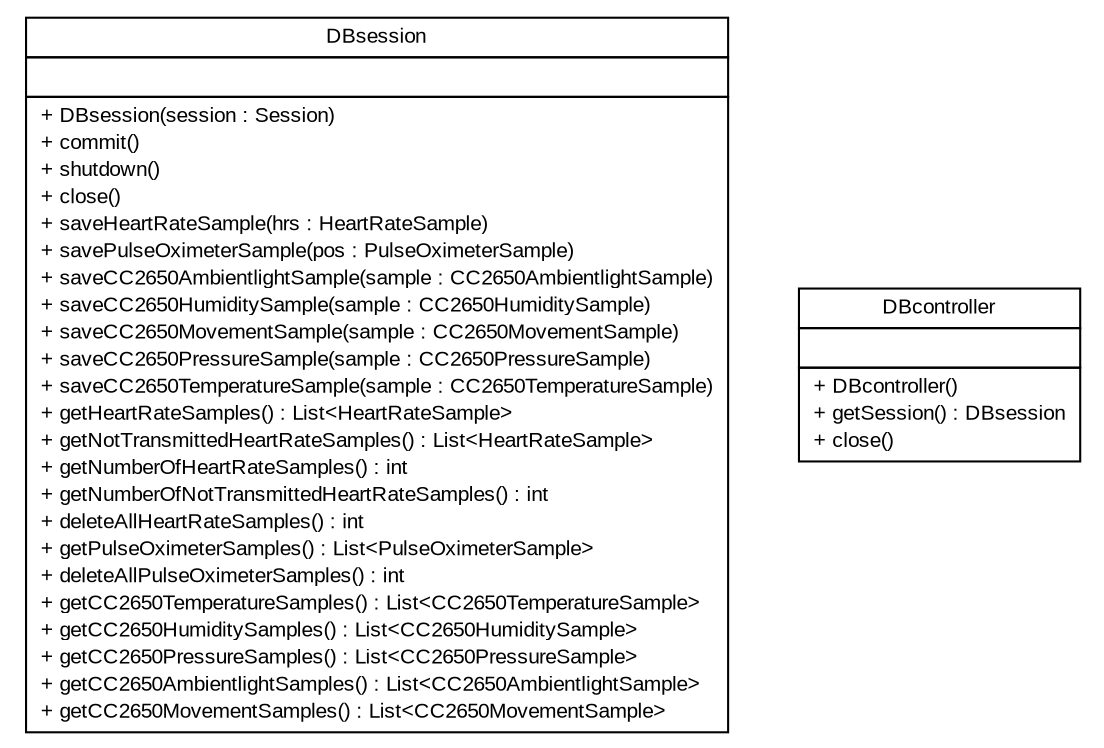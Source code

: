 #!/usr/local/bin/dot
#
# Class diagram 
# Generated by UMLGraph version R5_6 (http://www.umlgraph.org/)
#

digraph G {
	edge [fontname="arial",fontsize=10,labelfontname="arial",labelfontsize=10];
	node [fontname="arial",fontsize=10,shape=plaintext];
	nodesep=0.25;
	ranksep=0.5;
	// de.fhg.fit.biomos.sensorplatform.persistence.DBsession
	c130 [label=<<table title="de.fhg.fit.biomos.sensorplatform.persistence.DBsession" border="0" cellborder="1" cellspacing="0" cellpadding="2" port="p" href="./DBsession.html">
		<tr><td><table border="0" cellspacing="0" cellpadding="1">
<tr><td align="center" balign="center"> DBsession </td></tr>
		</table></td></tr>
		<tr><td><table border="0" cellspacing="0" cellpadding="1">
<tr><td align="left" balign="left">  </td></tr>
		</table></td></tr>
		<tr><td><table border="0" cellspacing="0" cellpadding="1">
<tr><td align="left" balign="left"> + DBsession(session : Session) </td></tr>
<tr><td align="left" balign="left"> + commit() </td></tr>
<tr><td align="left" balign="left"> + shutdown() </td></tr>
<tr><td align="left" balign="left"> + close() </td></tr>
<tr><td align="left" balign="left"> + saveHeartRateSample(hrs : HeartRateSample) </td></tr>
<tr><td align="left" balign="left"> + savePulseOximeterSample(pos : PulseOximeterSample) </td></tr>
<tr><td align="left" balign="left"> + saveCC2650AmbientlightSample(sample : CC2650AmbientlightSample) </td></tr>
<tr><td align="left" balign="left"> + saveCC2650HumiditySample(sample : CC2650HumiditySample) </td></tr>
<tr><td align="left" balign="left"> + saveCC2650MovementSample(sample : CC2650MovementSample) </td></tr>
<tr><td align="left" balign="left"> + saveCC2650PressureSample(sample : CC2650PressureSample) </td></tr>
<tr><td align="left" balign="left"> + saveCC2650TemperatureSample(sample : CC2650TemperatureSample) </td></tr>
<tr><td align="left" balign="left"> + getHeartRateSamples() : List&lt;HeartRateSample&gt; </td></tr>
<tr><td align="left" balign="left"> + getNotTransmittedHeartRateSamples() : List&lt;HeartRateSample&gt; </td></tr>
<tr><td align="left" balign="left"> + getNumberOfHeartRateSamples() : int </td></tr>
<tr><td align="left" balign="left"> + getNumberOfNotTransmittedHeartRateSamples() : int </td></tr>
<tr><td align="left" balign="left"> + deleteAllHeartRateSamples() : int </td></tr>
<tr><td align="left" balign="left"> + getPulseOximeterSamples() : List&lt;PulseOximeterSample&gt; </td></tr>
<tr><td align="left" balign="left"> + deleteAllPulseOximeterSamples() : int </td></tr>
<tr><td align="left" balign="left"> + getCC2650TemperatureSamples() : List&lt;CC2650TemperatureSample&gt; </td></tr>
<tr><td align="left" balign="left"> + getCC2650HumiditySamples() : List&lt;CC2650HumiditySample&gt; </td></tr>
<tr><td align="left" balign="left"> + getCC2650PressureSamples() : List&lt;CC2650PressureSample&gt; </td></tr>
<tr><td align="left" balign="left"> + getCC2650AmbientlightSamples() : List&lt;CC2650AmbientlightSample&gt; </td></tr>
<tr><td align="left" balign="left"> + getCC2650MovementSamples() : List&lt;CC2650MovementSample&gt; </td></tr>
		</table></td></tr>
		</table>>, URL="./DBsession.html", fontname="arial", fontcolor="black", fontsize=10.0];
	// de.fhg.fit.biomos.sensorplatform.persistence.DBcontroller
	c131 [label=<<table title="de.fhg.fit.biomos.sensorplatform.persistence.DBcontroller" border="0" cellborder="1" cellspacing="0" cellpadding="2" port="p" href="./DBcontroller.html">
		<tr><td><table border="0" cellspacing="0" cellpadding="1">
<tr><td align="center" balign="center"> DBcontroller </td></tr>
		</table></td></tr>
		<tr><td><table border="0" cellspacing="0" cellpadding="1">
<tr><td align="left" balign="left">  </td></tr>
		</table></td></tr>
		<tr><td><table border="0" cellspacing="0" cellpadding="1">
<tr><td align="left" balign="left"> + DBcontroller() </td></tr>
<tr><td align="left" balign="left"> + getSession() : DBsession </td></tr>
<tr><td align="left" balign="left"> + close() </td></tr>
		</table></td></tr>
		</table>>, URL="./DBcontroller.html", fontname="arial", fontcolor="black", fontsize=10.0];
}

